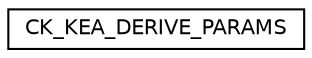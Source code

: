 digraph "Graphical Class Hierarchy"
{
  edge [fontname="Helvetica",fontsize="10",labelfontname="Helvetica",labelfontsize="10"];
  node [fontname="Helvetica",fontsize="10",shape=record];
  rankdir="LR";
  Node0 [label="CK_KEA_DERIVE_PARAMS",height=0.2,width=0.4,color="black", fillcolor="white", style="filled",URL="$struct_c_k___k_e_a___d_e_r_i_v_e___p_a_r_a_m_s.html"];
}
